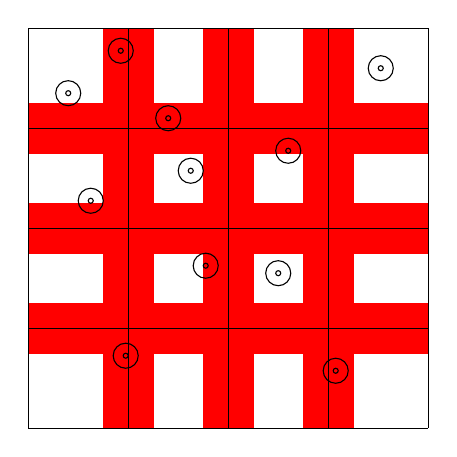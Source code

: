 \begin{tikzpicture}[y=-1cm]

% objects at depth 60:
\filldraw[red] (2.223,1.27) rectangle (2.857,6.35);
\filldraw[red] (3.493,1.27) rectangle (4.128,6.35);
\filldraw[red] (4.763,1.27) rectangle (5.397,6.35);
\filldraw[red] (1.27,5.397) rectangle (6.35,4.763);
\filldraw[red] (1.27,4.128) rectangle (6.35,3.493);
\filldraw[red] (1.27,2.857) rectangle (6.35,2.223);

% objects at depth 50:
\draw[black] (2.445,1.556) circle (0.159cm);
\draw[black] (2.445,1.556) circle (0.032cm);
\draw[black] (1.778,2.095) circle (0.159cm);
\draw[black] (1.778,2.095) circle (0.032cm);
\draw[black] (3.334,3.08) circle (0.159cm);
\draw[black] (3.334,3.08) circle (0.032cm);
\draw[black] (3.048,2.413) circle (0.159cm);
\draw[black] (3.048,2.413) circle (0.032cm);
\draw[black] (2.064,3.461) circle (0.159cm);
\draw[black] (2.064,3.461) circle (0.032cm);
\draw[black] (3.524,4.286) circle (0.159cm);
\draw[black] (3.524,4.286) circle (0.032cm);
\draw[black] (4.445,4.381) circle (0.159cm);
\draw[black] (4.445,4.381) circle (0.032cm);
\draw[black] (4.572,2.826) circle (0.159cm);
\draw[black] (4.572,2.826) circle (0.032cm);
\draw[black] (5.747,1.778) circle (0.159cm);
\draw[black] (5.747,1.778) circle (0.032cm);
\draw[black] (2.508,5.429) circle (0.159cm);
\draw[black] (2.508,5.429) circle (0.032cm);
\draw[black] (5.175,5.62) circle (0.159cm);
\draw[black] (5.175,5.62) circle (0.032cm);
\draw[black] (1.27,1.27) -- (1.27,6.35);
\draw[black] (2.54,1.27) -- (2.54,6.35);
\draw[black] (3.81,1.27) -- (3.81,6.35);
\draw[black] (5.08,1.27) -- (5.08,6.35);
\draw[black] (6.35,1.27) -- (6.35,6.35);
\draw[black] (1.27,1.27) -- (6.35,1.27);
\draw[black] (1.27,2.54) -- (6.35,2.54);
\draw[black] (1.27,3.81) -- (6.35,3.81);
\draw[black] (1.27,5.08) -- (6.35,5.08);
\draw[black] (1.27,6.35) -- (6.35,6.35);

\end{tikzpicture}%
